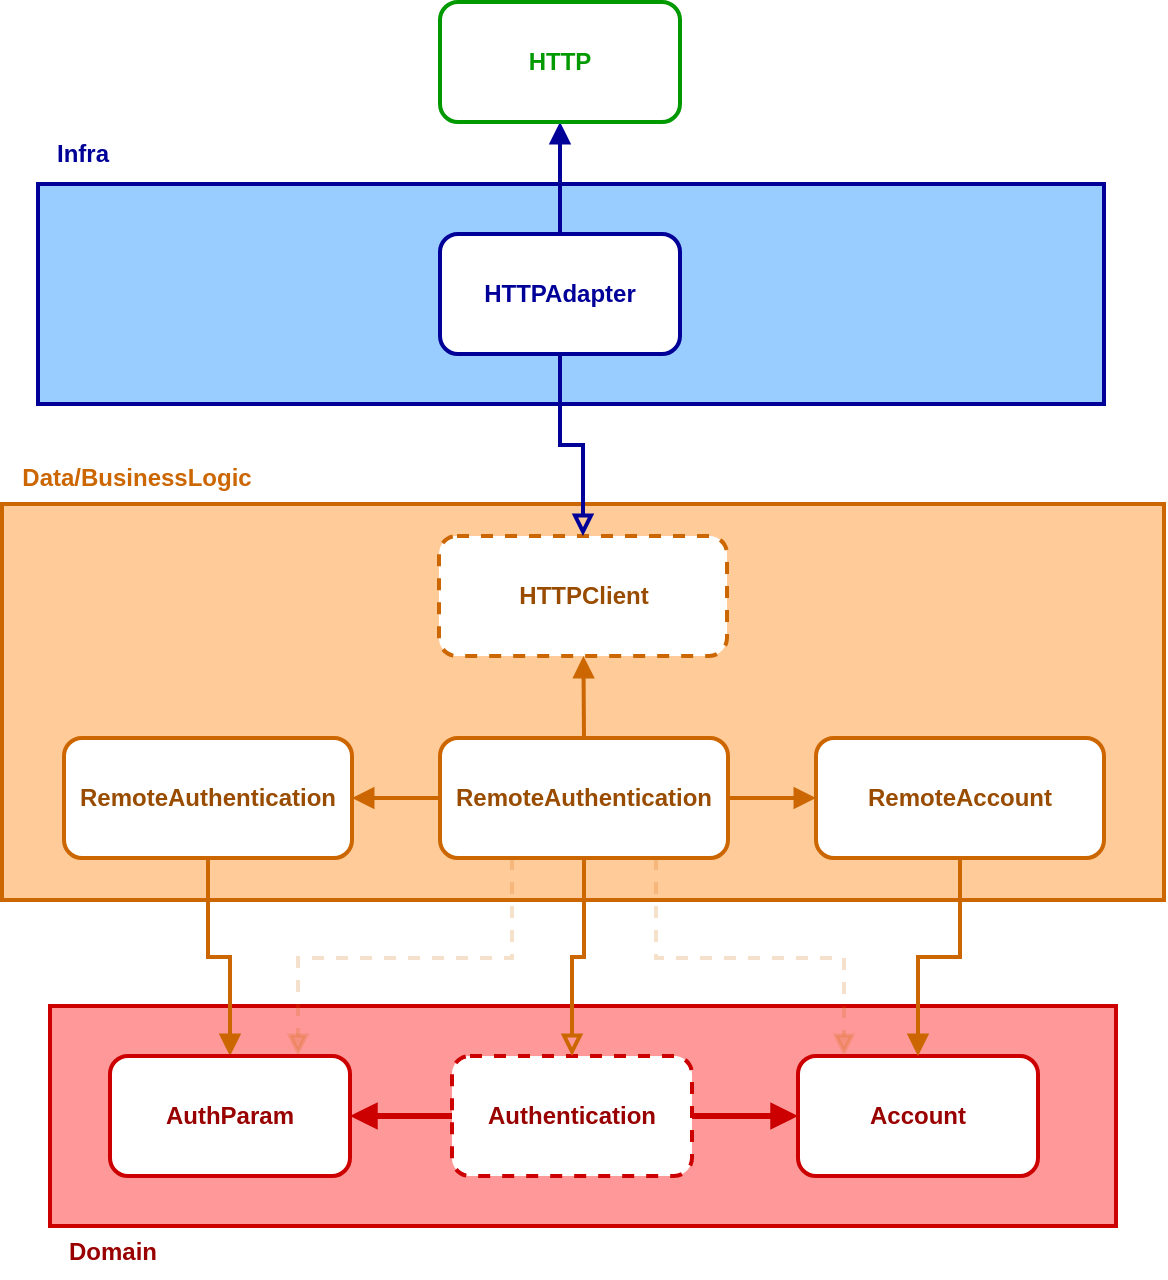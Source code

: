 <mxfile version="20.7.4" type="device"><diagram id="DKwebUtMDN3iuYTJdVVp" name="Login"><mxGraphModel dx="1818" dy="1228" grid="0" gridSize="10" guides="1" tooltips="1" connect="1" arrows="1" fold="1" page="0" pageScale="1" pageWidth="850" pageHeight="1100" math="0" shadow="0"><root><mxCell id="0"/><mxCell id="1" parent="0"/><mxCell id="3" value="" style="whiteSpace=wrap;html=1;fillColor=#FF9999;strokeColor=#CC0000;strokeWidth=2;" parent="1" vertex="1"><mxGeometry x="-2" y="110" width="533" height="110" as="geometry"/></mxCell><mxCell id="6" style="edgeStyle=none;html=1;endArrow=block;endFill=1;strokeWidth=3;strokeColor=#CC0000;" parent="1" source="2" target="4" edge="1"><mxGeometry relative="1" as="geometry"/></mxCell><mxCell id="N9aO3LGexGWBcOQq4XZT-22" style="edgeStyle=orthogonalEdgeStyle;rounded=1;orthogonalLoop=1;jettySize=auto;html=1;fontColor=default;endArrow=block;endFill=1;strokeColor=#CC0000;strokeWidth=3;" parent="1" source="2" target="N9aO3LGexGWBcOQq4XZT-21" edge="1"><mxGeometry relative="1" as="geometry"/></mxCell><mxCell id="2" value="Authentication" style="whiteSpace=wrap;html=1;dashed=1;rounded=1;strokeColor=#CC0000;strokeWidth=2;fontStyle=1;fontColor=#990000;" parent="1" vertex="1"><mxGeometry x="199" y="135" width="120" height="60" as="geometry"/></mxCell><mxCell id="4" value="Account" style="whiteSpace=wrap;html=1;rounded=1;strokeColor=#CC0000;strokeWidth=2;fontStyle=1;fontColor=#990000;" parent="1" vertex="1"><mxGeometry x="372" y="135" width="120" height="60" as="geometry"/></mxCell><mxCell id="5" value="Domain" style="text;html=1;align=center;verticalAlign=middle;resizable=0;points=[];autosize=1;strokeColor=none;fillColor=none;strokeWidth=2;fontStyle=1;fontColor=#990000;" parent="1" vertex="1"><mxGeometry x="-2" y="220" width="62" height="26" as="geometry"/></mxCell><mxCell id="7" value="" style="whiteSpace=wrap;html=1;fillColor=#FFCC99;strokeColor=#CC6600;strokeWidth=2;" parent="1" vertex="1"><mxGeometry x="-26" y="-141" width="581" height="198" as="geometry"/></mxCell><mxCell id="17" style="edgeStyle=none;rounded=0;html=1;exitX=0.5;exitY=0;exitDx=0;exitDy=0;endArrow=block;endFill=1;strokeColor=#CC6600;strokeWidth=2;" parent="1" source="9" target="16" edge="1"><mxGeometry relative="1" as="geometry"/></mxCell><mxCell id="N9aO3LGexGWBcOQq4XZT-17" style="edgeStyle=orthogonalEdgeStyle;rounded=0;orthogonalLoop=1;jettySize=auto;html=1;fontColor=default;endArrow=block;strokeColor=#CC6600;endFill=0;strokeWidth=2;" parent="1" source="9" target="2" edge="1"><mxGeometry relative="1" as="geometry"/></mxCell><mxCell id="N9aO3LGexGWBcOQq4XZT-25" style="edgeStyle=orthogonalEdgeStyle;rounded=0;orthogonalLoop=1;jettySize=auto;html=1;exitX=0;exitY=0.5;exitDx=0;exitDy=0;fontColor=default;endArrow=block;endFill=1;strokeColor=#CC6600;strokeWidth=2;" parent="1" source="9" target="N9aO3LGexGWBcOQq4XZT-20" edge="1"><mxGeometry relative="1" as="geometry"/></mxCell><mxCell id="N9aO3LGexGWBcOQq4XZT-26" style="edgeStyle=orthogonalEdgeStyle;rounded=0;orthogonalLoop=1;jettySize=auto;html=1;exitX=1;exitY=0.5;exitDx=0;exitDy=0;fontColor=default;endArrow=block;endFill=1;strokeColor=#CC6600;strokeWidth=2;" parent="1" source="9" target="N9aO3LGexGWBcOQq4XZT-19" edge="1"><mxGeometry relative="1" as="geometry"/></mxCell><mxCell id="N9aO3LGexGWBcOQq4XZT-27" style="edgeStyle=orthogonalEdgeStyle;rounded=0;orthogonalLoop=1;jettySize=auto;html=1;exitX=0.25;exitY=1;exitDx=0;exitDy=0;fontColor=default;endArrow=block;endFill=1;strokeColor=#CC6600;strokeWidth=2;dashed=1;fillOpacity=100;opacity=20;" parent="1" source="9" target="N9aO3LGexGWBcOQq4XZT-21" edge="1"><mxGeometry relative="1" as="geometry"><Array as="points"><mxPoint x="229" y="86"/><mxPoint x="122" y="86"/></Array></mxGeometry></mxCell><mxCell id="N9aO3LGexGWBcOQq4XZT-28" style="edgeStyle=orthogonalEdgeStyle;rounded=0;orthogonalLoop=1;jettySize=auto;html=1;exitX=0.75;exitY=1;exitDx=0;exitDy=0;fontColor=default;endArrow=block;endFill=1;strokeColor=#CC6600;strokeWidth=2;dashed=1;fillOpacity=100;opacity=20;" parent="1" source="9" target="4" edge="1"><mxGeometry relative="1" as="geometry"><Array as="points"><mxPoint x="301" y="86"/><mxPoint x="395" y="86"/></Array></mxGeometry></mxCell><mxCell id="9" value="RemoteAuthentication" style="whiteSpace=wrap;html=1;rounded=1;strokeColor=#CC6600;strokeWidth=2;fontStyle=1;fontColor=#994C00;" parent="1" vertex="1"><mxGeometry x="193" y="-24" width="144" height="60" as="geometry"/></mxCell><mxCell id="11" value="Data/BusinessLogic" style="text;html=1;align=center;verticalAlign=middle;resizable=0;points=[];autosize=1;strokeColor=none;fillColor=none;strokeWidth=2;fontStyle=1;fontColor=#CC6600;" parent="1" vertex="1"><mxGeometry x="-26" y="-167" width="133" height="26" as="geometry"/></mxCell><mxCell id="16" value="HTTPClient" style="whiteSpace=wrap;html=1;dashed=1;rounded=1;strokeColor=#CC6600;strokeWidth=2;fontStyle=1;fontColor=#994C00;" parent="1" vertex="1"><mxGeometry x="192.5" y="-125" width="144" height="60" as="geometry"/></mxCell><mxCell id="N9aO3LGexGWBcOQq4XZT-24" style="edgeStyle=orthogonalEdgeStyle;rounded=0;orthogonalLoop=1;jettySize=auto;html=1;exitX=0.5;exitY=1;exitDx=0;exitDy=0;fontColor=default;endArrow=block;endFill=1;strokeColor=#CC6600;strokeWidth=2;" parent="1" source="N9aO3LGexGWBcOQq4XZT-19" target="4" edge="1"><mxGeometry relative="1" as="geometry"/></mxCell><mxCell id="N9aO3LGexGWBcOQq4XZT-19" value="RemoteAccount" style="whiteSpace=wrap;html=1;rounded=1;strokeColor=#CC6600;strokeWidth=2;fontStyle=1;fontColor=#994C00;" parent="1" vertex="1"><mxGeometry x="381" y="-24" width="144" height="60" as="geometry"/></mxCell><mxCell id="N9aO3LGexGWBcOQq4XZT-23" style="edgeStyle=orthogonalEdgeStyle;rounded=0;orthogonalLoop=1;jettySize=auto;html=1;fontColor=default;endArrow=block;endFill=1;strokeColor=#CC6600;strokeWidth=2;" parent="1" source="N9aO3LGexGWBcOQq4XZT-20" target="N9aO3LGexGWBcOQq4XZT-21" edge="1"><mxGeometry relative="1" as="geometry"/></mxCell><mxCell id="N9aO3LGexGWBcOQq4XZT-20" value="RemoteAuthentication" style="whiteSpace=wrap;html=1;rounded=1;strokeColor=#CC6600;strokeWidth=2;fontStyle=1;fontColor=#994C00;" parent="1" vertex="1"><mxGeometry x="5" y="-24" width="144" height="60" as="geometry"/></mxCell><mxCell id="N9aO3LGexGWBcOQq4XZT-21" value="AuthParam" style="whiteSpace=wrap;html=1;rounded=1;strokeColor=#CC0000;strokeWidth=2;fontStyle=1;fontColor=#990000;" parent="1" vertex="1"><mxGeometry x="28" y="135" width="120" height="60" as="geometry"/></mxCell><mxCell id="VkY_jCI86l3Rkeo-px99-17" value="" style="whiteSpace=wrap;html=1;fillColor=#99CCFF;strokeColor=#000099;strokeWidth=2;" vertex="1" parent="1"><mxGeometry x="-8" y="-301" width="533" height="110" as="geometry"/></mxCell><mxCell id="VkY_jCI86l3Rkeo-px99-24" style="edgeStyle=orthogonalEdgeStyle;rounded=0;orthogonalLoop=1;jettySize=auto;html=1;exitX=0.5;exitY=1;exitDx=0;exitDy=0;endArrow=block;strokeColor=#000099;endFill=0;strokeWidth=2;" edge="1" parent="1" source="VkY_jCI86l3Rkeo-px99-20" target="16"><mxGeometry relative="1" as="geometry"/></mxCell><mxCell id="VkY_jCI86l3Rkeo-px99-26" style="edgeStyle=orthogonalEdgeStyle;rounded=0;orthogonalLoop=1;jettySize=auto;html=1;strokeColor=#000099;fontColor=default;endArrow=block;endFill=1;strokeWidth=2;" edge="1" parent="1" source="VkY_jCI86l3Rkeo-px99-20" target="VkY_jCI86l3Rkeo-px99-25"><mxGeometry relative="1" as="geometry"/></mxCell><mxCell id="VkY_jCI86l3Rkeo-px99-20" value="HTTPAdapter" style="whiteSpace=wrap;html=1;rounded=1;strokeColor=#000099;strokeWidth=2;fontStyle=1;fontColor=#000099;fillColor=default;" vertex="1" parent="1"><mxGeometry x="193" y="-276" width="120" height="60" as="geometry"/></mxCell><mxCell id="VkY_jCI86l3Rkeo-px99-22" value="Infra" style="text;html=1;align=center;verticalAlign=middle;resizable=0;points=[];autosize=1;strokeColor=none;fillColor=none;strokeWidth=2;fontStyle=1;fontColor=#000099;" vertex="1" parent="1"><mxGeometry x="-8" y="-329" width="44" height="26" as="geometry"/></mxCell><mxCell id="VkY_jCI86l3Rkeo-px99-25" value="HTTP" style="whiteSpace=wrap;html=1;rounded=1;strokeColor=#009900;strokeWidth=2;fontStyle=1;fontColor=#009900;fillColor=default;" vertex="1" parent="1"><mxGeometry x="193" y="-392" width="120" height="60" as="geometry"/></mxCell></root></mxGraphModel></diagram></mxfile>